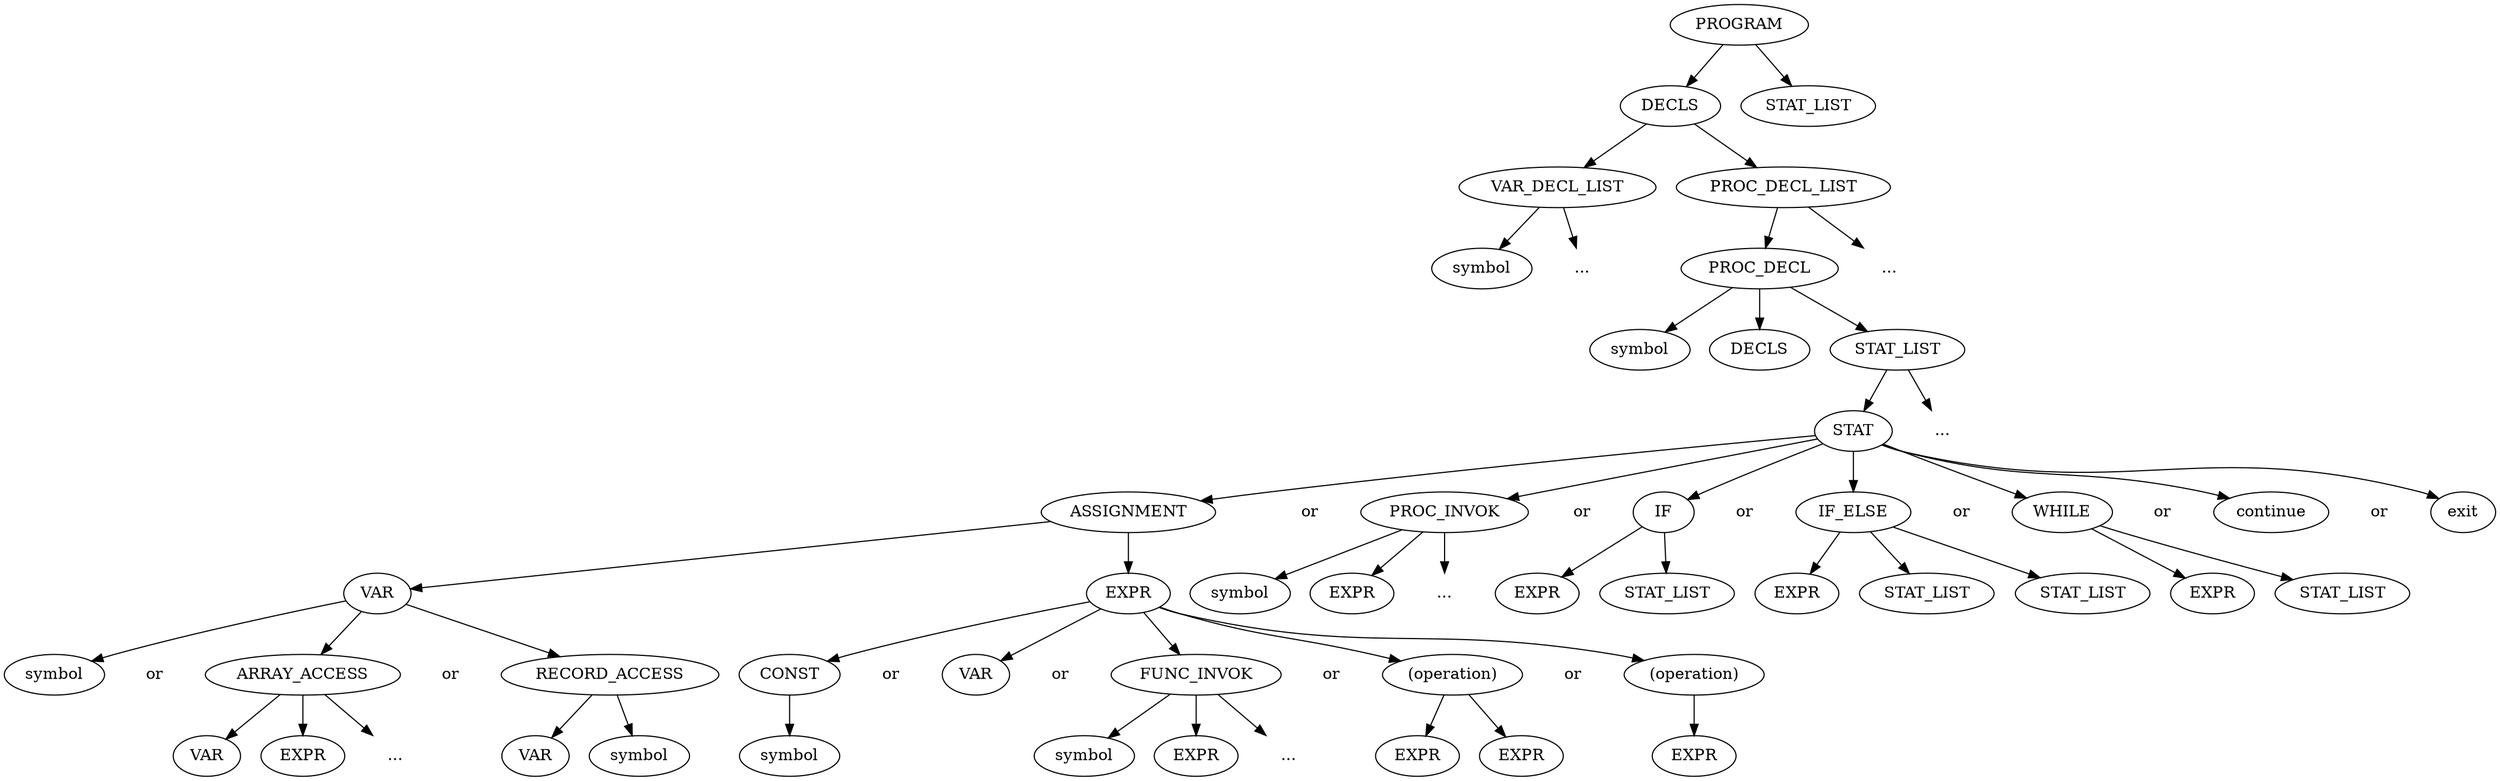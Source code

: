 
digraph S  {
    ordering = out;

    
    /* duplicate nodes: */
    symbol0 [label = "symbol"];
    symbol1 [label = "symbol"];
    symbol2 [label = "symbol"];
    symbol3 [label = "symbol"];
    symbol4 [label = "symbol"];
    symbol5 [label = "symbol"];
    symbol6 [label = "symbol"];
    
    ellipse0 [label = "...", shape = plaintext];
    ellipse1 [label = "...", shape = plaintext];
    ellipse2 [label = "...", shape = plaintext];
    ellipse3 [label = "...", shape = plaintext];
    ellipse4 [label = "...", shape = plaintext];
    ellipse5 [label = "...", shape = plaintext];
    
    or0 [label = "or", shape = plaintext];
    or1 [label = "or", shape = plaintext];
    or2 [label = "or", shape = plaintext];
    or3 [label = "or", shape = plaintext];
    or4 [label = "or", shape = plaintext];
    or5 [label = "or", shape = plaintext];
    or6 [label = "or", shape = plaintext];
    or7 [label = "or", shape = plaintext];
    or8 [label = "or", shape = plaintext];
    or9 [label = "or", shape = plaintext];
    or10 [label = "or", shape = plaintext];
    or11 [label = "or", shape = plaintext];
    
    decls0 [label = "DECLS"];
    
    stat_list0 [label = "STAT_LIST"];
    stat_list1 [label = "STAT_LIST"];
    stat_list2 [label = "STAT_LIST"];
    stat_list3 [label = "STAT_LIST"];
    stat_list4 [label = "STAT_LIST"];
    
    var0 [label = "VAR"];
    var1 [label = "VAR"];
    var2 [label = "VAR"];
    
    expr0 [label = "EXPR"];
    expr1 [label = "EXPR"];
    expr2 [label = "EXPR"];
    expr3 [label = "EXPR"];
    expr4 [label = "EXPR"];
    expr5 [label = "EXPR"];
    expr6 [label = "EXPR"];
    expr7 [label = "EXPR"];
    expr8 [label = "EXPR"];
    
    /* special nodes: */
    binaryoperation [label = "(operation)"];
    unaryoperation [label = "(operation)"];
    
    /* actual tree: */
    PROGRAM -> DECLS;
    PROGRAM -> stat_list0;
    
    DECLS -> VAR_DECL_LIST;
    DECLS -> PROC_DECL_LIST;
    
    VAR_DECL_LIST -> symbol0;
    VAR_DECL_LIST -> ellipse0;
    
    PROC_DECL_LIST -> PROC_DECL;
    PROC_DECL_LIST -> ellipse1;
    
    PROC_DECL -> symbol1;
    PROC_DECL -> decls0;
    PROC_DECL -> STAT_LIST;
    
    STAT_LIST -> STAT;
    STAT_LIST -> ellipse2;
    
    STAT -> ASSIGNMENT;
    STAT -> or0 [style = invis];
    STAT -> PROC_INVOK;
    STAT -> or1 [style = invis];
    STAT -> IF;
    STAT -> or2 [style = invis];
    STAT -> IF_ELSE;
    STAT -> or3 [style = invis];
    STAT -> WHILE;
    STAT -> or4 [style = invis];
    STAT -> continue;
    STAT -> or5 [style = invis];
    STAT -> exit;
    
    ASSIGNMENT -> VAR;
    ASSIGNMENT -> EXPR;
    
    VAR -> symbol2;
    VAR -> or6 [style = invis];
    VAR -> ARRAY_ACCESS;
    VAR -> or7 [style = invis];
    VAR -> RECORD_ACCESS;
    
    ARRAY_ACCESS -> var0;
    ARRAY_ACCESS -> expr0;
    ARRAY_ACCESS -> ellipse3;
    
    RECORD_ACCESS -> var1;
    RECORD_ACCESS -> symbol3;
    
    EXPR -> CONST;
    EXPR -> or8 [style = invis];
    EXPR -> var2;
    EXPR -> or9 [style = invis];
    EXPR -> FUNC_INVOK;
    EXPR -> or10 [style = invis];
    EXPR -> binaryoperation;
    EXPR -> or11 [style = invis];
    EXPR -> unaryoperation;
    
    CONST -> symbol4;
    
    FUNC_INVOK -> symbol5;
    FUNC_INVOK -> expr1;
    FUNC_INVOK -> ellipse4;
    
    binaryoperation -> expr2;
    binaryoperation -> expr3;
    
    unaryoperation -> expr4;
    
    PROC_INVOK -> symbol6;
    PROC_INVOK -> expr5;
    PROC_INVOK -> ellipse5;
    
    IF -> expr6;
    IF -> stat_list1;
    
    IF_ELSE -> expr7;
    IF_ELSE -> stat_list2;
    IF_ELSE -> stat_list3;
    
    WHILE -> expr8;
    WHILE -> stat_list4;
}
